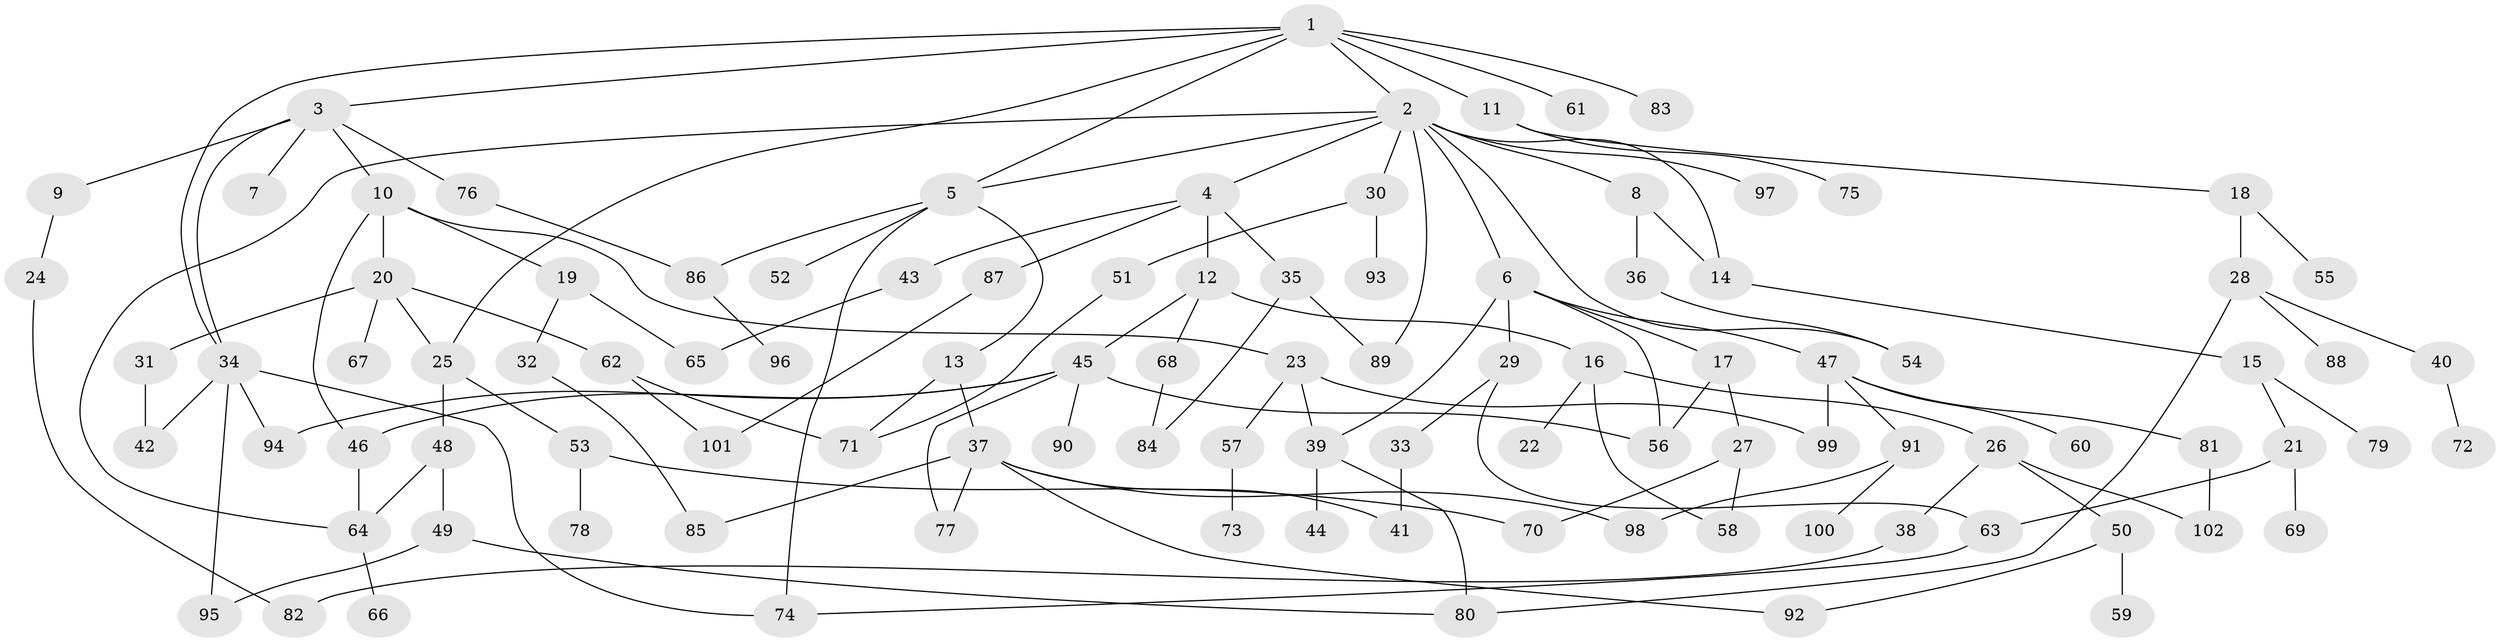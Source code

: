 // coarse degree distribution, {9: 0.06557377049180328, 5: 0.06557377049180328, 1: 0.32786885245901637, 2: 0.29508196721311475, 3: 0.13114754098360656, 4: 0.06557377049180328, 7: 0.03278688524590164, 8: 0.01639344262295082}
// Generated by graph-tools (version 1.1) at 2025/44/03/04/25 21:44:48]
// undirected, 102 vertices, 137 edges
graph export_dot {
graph [start="1"]
  node [color=gray90,style=filled];
  1;
  2;
  3;
  4;
  5;
  6;
  7;
  8;
  9;
  10;
  11;
  12;
  13;
  14;
  15;
  16;
  17;
  18;
  19;
  20;
  21;
  22;
  23;
  24;
  25;
  26;
  27;
  28;
  29;
  30;
  31;
  32;
  33;
  34;
  35;
  36;
  37;
  38;
  39;
  40;
  41;
  42;
  43;
  44;
  45;
  46;
  47;
  48;
  49;
  50;
  51;
  52;
  53;
  54;
  55;
  56;
  57;
  58;
  59;
  60;
  61;
  62;
  63;
  64;
  65;
  66;
  67;
  68;
  69;
  70;
  71;
  72;
  73;
  74;
  75;
  76;
  77;
  78;
  79;
  80;
  81;
  82;
  83;
  84;
  85;
  86;
  87;
  88;
  89;
  90;
  91;
  92;
  93;
  94;
  95;
  96;
  97;
  98;
  99;
  100;
  101;
  102;
  1 -- 2;
  1 -- 3;
  1 -- 5;
  1 -- 11;
  1 -- 25;
  1 -- 34;
  1 -- 61;
  1 -- 83;
  2 -- 4;
  2 -- 6;
  2 -- 8;
  2 -- 14;
  2 -- 30;
  2 -- 54;
  2 -- 64;
  2 -- 89;
  2 -- 97;
  2 -- 5;
  3 -- 7;
  3 -- 9;
  3 -- 10;
  3 -- 76;
  3 -- 34;
  4 -- 12;
  4 -- 35;
  4 -- 43;
  4 -- 87;
  5 -- 13;
  5 -- 52;
  5 -- 86;
  5 -- 74;
  6 -- 17;
  6 -- 29;
  6 -- 47;
  6 -- 56;
  6 -- 39;
  8 -- 36;
  8 -- 14;
  9 -- 24;
  10 -- 19;
  10 -- 20;
  10 -- 23;
  10 -- 46;
  11 -- 18;
  11 -- 75;
  12 -- 16;
  12 -- 45;
  12 -- 68;
  13 -- 37;
  13 -- 71;
  14 -- 15;
  15 -- 21;
  15 -- 79;
  16 -- 22;
  16 -- 26;
  16 -- 58;
  17 -- 27;
  17 -- 56;
  18 -- 28;
  18 -- 55;
  19 -- 32;
  19 -- 65;
  20 -- 31;
  20 -- 62;
  20 -- 67;
  20 -- 25;
  21 -- 69;
  21 -- 63;
  23 -- 39;
  23 -- 57;
  23 -- 99;
  24 -- 82;
  25 -- 48;
  25 -- 53;
  26 -- 38;
  26 -- 50;
  26 -- 102;
  27 -- 58;
  27 -- 70;
  28 -- 40;
  28 -- 88;
  28 -- 80;
  29 -- 33;
  29 -- 63;
  30 -- 51;
  30 -- 93;
  31 -- 42;
  32 -- 85;
  33 -- 41;
  34 -- 42;
  34 -- 74;
  34 -- 94;
  34 -- 95;
  35 -- 84;
  35 -- 89;
  36 -- 54;
  37 -- 77;
  37 -- 92;
  37 -- 98;
  37 -- 85;
  37 -- 41;
  38 -- 82;
  39 -- 44;
  39 -- 80;
  40 -- 72;
  43 -- 65;
  45 -- 90;
  45 -- 46;
  45 -- 94;
  45 -- 56;
  45 -- 77;
  46 -- 64;
  47 -- 60;
  47 -- 81;
  47 -- 91;
  47 -- 99;
  48 -- 49;
  48 -- 64;
  49 -- 80;
  49 -- 95;
  50 -- 59;
  50 -- 92;
  51 -- 71;
  53 -- 70;
  53 -- 78;
  57 -- 73;
  62 -- 101;
  62 -- 71;
  63 -- 74;
  64 -- 66;
  68 -- 84;
  76 -- 86;
  81 -- 102;
  86 -- 96;
  87 -- 101;
  91 -- 100;
  91 -- 98;
}
